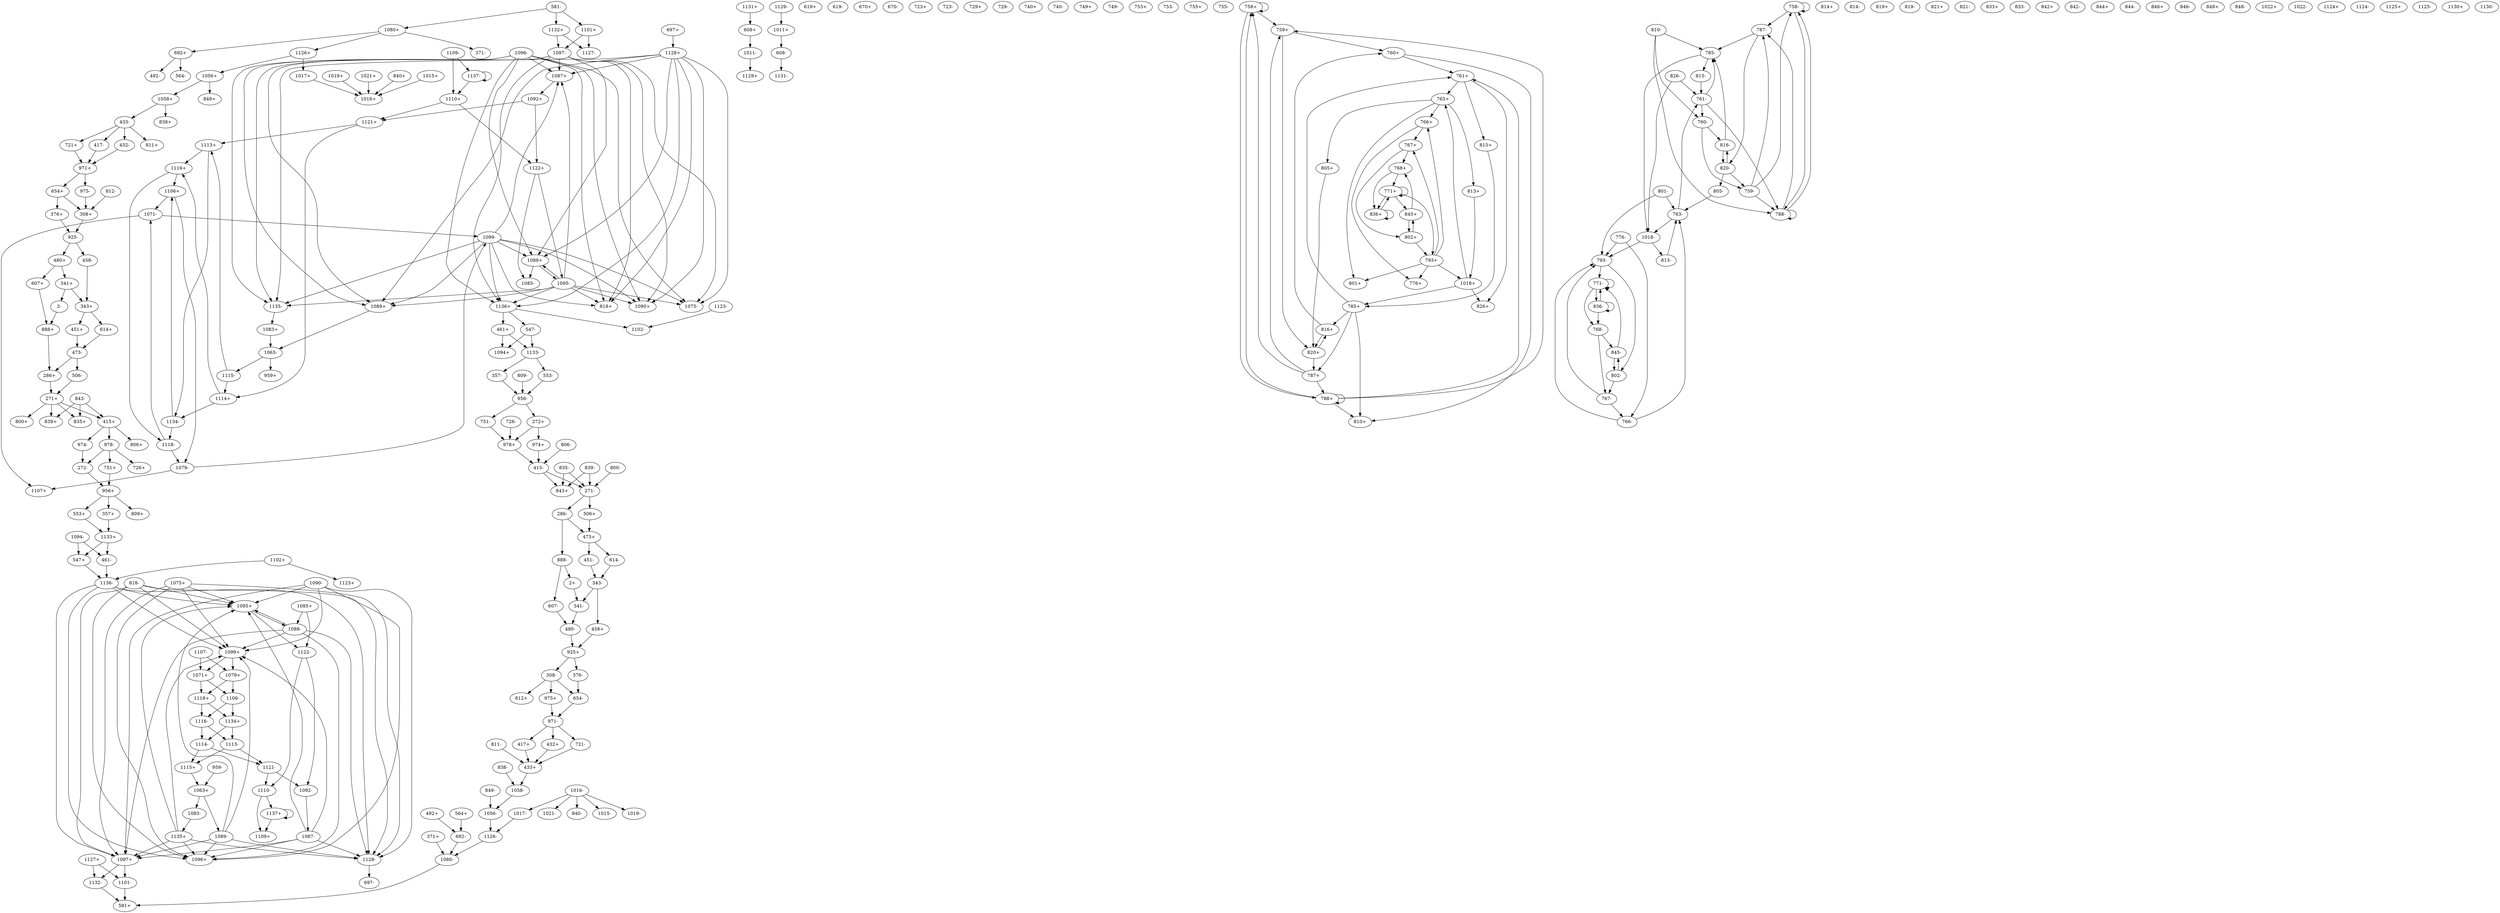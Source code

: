 digraph adj {
graph [k=96]
edge [d=-95]
"2+" [l=181 C=6582]
"2-" [l=181 C=6582]
"271+" [l=286 C=46417]
"271-" [l=286 C=46417]
"272+" [l=168 C=18447]
"272-" [l=168 C=18447]
"286+" [l=134 C=7956]
"286-" [l=134 C=7956]
"308+" [l=156 C=14797]
"308-" [l=156 C=14797]
"341+" [l=195 C=11540]
"341-" [l=195 C=11540]
"343+" [l=239 C=14249]
"343-" [l=239 C=14249]
"357+" [l=191 C=23078]
"357-" [l=191 C=23078]
"371+" [l=246 C=5458]
"371-" [l=246 C=5458]
"376+" [l=303 C=5979]
"376-" [l=303 C=5979]
"415+" [l=219 C=26354]
"415-" [l=219 C=26354]
"417+" [l=202 C=12619]
"417-" [l=202 C=12619]
"432+" [l=191 C=15404]
"432-" [l=191 C=15404]
"433+" [l=176 C=18499]
"433-" [l=176 C=18499]
"451+" [l=280 C=15746]
"451-" [l=280 C=15746]
"458+" [l=342 C=19893]
"458-" [l=342 C=19893]
"461+" [l=191 C=3633]
"461-" [l=191 C=3633]
"473+" [l=131 C=3670]
"473-" [l=131 C=3670]
"480+" [l=231 C=25288]
"480-" [l=231 C=25288]
"492+" [l=164 C=4140]
"492-" [l=164 C=4140]
"506+" [l=195 C=3450]
"506-" [l=195 C=3450]
"547+" [l=191 C=2925]
"547-" [l=191 C=2925]
"553+" [l=191 C=9307]
"553-" [l=191 C=9307]
"564+" [l=176 C=3706]
"564-" [l=176 C=3706]
"581+" [l=161 C=10417]
"581-" [l=161 C=10417]
"607+" [l=281 C=14872]
"607-" [l=281 C=14872]
"608+" [l=212 C=3996]
"608-" [l=212 C=3996]
"614+" [l=278 C=6239]
"614-" [l=278 C=6239]
"619+" [l=131 C=142]
"619-" [l=131 C=142]
"654+" [l=189 C=6437]
"654-" [l=189 C=6437]
"670+" [l=163 C=248]
"670-" [l=163 C=248]
"692+" [l=176 C=667]
"692-" [l=176 C=667]
"697+" [l=260 C=2690]
"697-" [l=260 C=2690]
"721+" [l=191 C=288]
"721-" [l=191 C=288]
"723+" [l=155 C=409]
"723-" [l=155 C=409]
"726+" [l=125 C=143]
"726-" [l=125 C=143]
"729+" [l=117 C=53]
"729-" [l=117 C=53]
"740+" [l=126 C=65]
"740-" [l=126 C=65]
"749+" [l=196 C=376]
"749-" [l=196 C=376]
"751+" [l=191 C=545]
"751-" [l=191 C=545]
"753+" [l=147 C=178]
"753-" [l=147 C=178]
"755+" [l=128 C=135]
"755-" [l=128 C=135]
"758+" [l=96 C=255]
"758-" [l=96 C=255]
"759+" [l=96 C=255]
"759-" [l=96 C=255]
"760+" [l=96 C=255]
"760-" [l=96 C=255]
"761+" [l=96 C=255]
"761-" [l=96 C=255]
"763+" [l=96 C=255]
"763-" [l=96 C=255]
"766+" [l=98 C=765]
"766-" [l=98 C=765]
"767+" [l=98 C=765]
"767-" [l=98 C=765]
"768+" [l=102 C=1697]
"768-" [l=102 C=1697]
"771+" [l=99 C=840]
"771-" [l=99 C=840]
"776+" [l=139 C=238]
"776-" [l=139 C=238]
"785+" [l=96 C=155]
"785-" [l=96 C=155]
"787+" [l=96 C=173]
"787-" [l=96 C=173]
"788+" [l=189 C=4005]
"788-" [l=189 C=4005]
"793+" [l=98 C=436]
"793-" [l=98 C=436]
"800+" [l=117 C=88]
"800-" [l=117 C=88]
"801+" [l=134 C=252]
"801-" [l=134 C=252]
"802+" [l=175 C=304]
"802-" [l=175 C=304]
"805+" [l=162 C=370]
"805-" [l=162 C=370]
"806+" [l=133 C=98]
"806-" [l=133 C=98]
"809+" [l=124 C=74]
"809-" [l=124 C=74]
"810+" [l=142 C=3016]
"810-" [l=142 C=3016]
"811+" [l=128 C=102]
"811-" [l=128 C=102]
"812+" [l=102 C=15]
"812-" [l=102 C=15]
"813+" [l=182 C=390]
"813-" [l=182 C=390]
"814+" [l=191 C=365]
"814-" [l=191 C=365]
"815+" [l=188 C=576]
"815-" [l=188 C=576]
"816+" [l=96 C=3]
"816-" [l=96 C=3]
"818+" [l=114 C=51]
"818-" [l=114 C=51]
"819+" [l=157 C=173]
"819-" [l=157 C=173]
"820+" [l=150 C=173]
"820-" [l=150 C=173]
"821+" [l=187 C=440]
"821-" [l=187 C=440]
"826+" [l=155 C=340]
"826-" [l=155 C=340]
"833+" [l=110 C=34]
"833-" [l=110 C=34]
"835+" [l=128 C=103]
"835-" [l=128 C=103]
"836+" [l=113 C=40]
"836-" [l=113 C=40]
"838+" [l=120 C=90]
"838-" [l=120 C=90]
"839+" [l=119 C=78]
"839-" [l=119 C=78]
"840+" [l=111 C=364]
"840-" [l=111 C=364]
"842+" [l=122 C=64]
"842-" [l=122 C=64]
"843+" [l=106 C=34]
"843-" [l=106 C=34]
"844+" [l=123 C=70]
"844-" [l=123 C=70]
"845+" [l=111 C=38]
"845-" [l=111 C=38]
"846+" [l=103 C=18]
"846-" [l=103 C=18]
"848+" [l=140 C=119]
"848-" [l=140 C=119]
"849+" [l=118 C=57]
"849-" [l=118 C=57]
"888+" [l=287 C=29551]
"888-" [l=287 C=29551]
"925+" [l=426 C=81643]
"925-" [l=426 C=81643]
"956+" [l=471 C=93290]
"956-" [l=471 C=93290]
"959+" [l=82230 C=2392414]
"959-" [l=82230 C=2392414]
"971+" [l=523 C=106873]
"971-" [l=523 C=106873]
"974+" [l=325 C=11529]
"974-" [l=325 C=11529]
"975+" [l=192 C=19619]
"975-" [l=192 C=19619]
"978+" [l=273 C=40595]
"978-" [l=273 C=40595]
"1011+" [l=100 C=207]
"1011-" [l=100 C=207]
"1015+" [l=152 C=762]
"1015-" [l=152 C=762]
"1016+" [l=125 C=7164]
"1016-" [l=125 C=7164]
"1017+" [l=188 C=676]
"1017-" [l=188 C=676]
"1018+" [l=98 C=430]
"1018-" [l=98 C=430]
"1019+" [l=113 C=800]
"1019-" [l=113 C=800]
"1021+" [l=189 C=821]
"1021-" [l=189 C=821]
"1022+" [l=126 C=7242]
"1022-" [l=126 C=7242]
"1056+" [l=810 C=176459]
"1056-" [l=810 C=176459]
"1058+" [l=603 C=122781]
"1058-" [l=603 C=122781]
"1063+" [l=343 C=11938]
"1063-" [l=343 C=11938]
"1071+" [l=4312 C=206801]
"1071-" [l=4312 C=206801]
"1075+" [l=2812 C=136523]
"1075-" [l=2812 C=136523]
"1079+" [l=4164 C=197355]
"1079-" [l=4164 C=197355]
"1080+" [l=90866 C=3392917]
"1080-" [l=90866 C=3392917]
"1083+" [l=101847 C=3420996]
"1083-" [l=101847 C=3420996]
"1085+" [l=87420 C=3478212]
"1085-" [l=87420 C=3478212]
"1087+" [l=90744 C=2690543]
"1087-" [l=90744 C=2690543]
"1088+" [l=382970 C=14683021]
"1088-" [l=382970 C=14683021]
"1089+" [l=22591 C=708873]
"1089-" [l=22591 C=708873]
"1090+" [l=54580 C=2100244]
"1090-" [l=54580 C=2100244]
"1092+" [l=84850 C=2581199]
"1092-" [l=84850 C=2581199]
"1094+" [l=46041 C=1787442]
"1094-" [l=46041 C=1787442]
"1095+" [l=232149 C=7876986]
"1095-" [l=232149 C=7876986]
"1096+" [l=26465 C=795850]
"1096-" [l=26465 C=795850]
"1097+" [l=37078 C=1480554]
"1097-" [l=37078 C=1480554]
"1099+" [l=79189 C=2576656]
"1099-" [l=79189 C=2576656]
"1101+" [l=33956 C=1292785]
"1101-" [l=33956 C=1292785]
"1102+" [l=159907 C=5380870]
"1102-" [l=159907 C=5380870]
"1106+" [l=10767 C=460171]
"1106-" [l=10767 C=460171]
"1107+" [l=25820 C=1003657]
"1107-" [l=25820 C=1003657]
"1109+" [l=59728 C=1822207]
"1109-" [l=59728 C=1822207]
"1110+" [l=3903 C=143909]
"1110-" [l=3903 C=143909]
"1113+" [l=9147 C=408417]
"1113-" [l=9147 C=408417]
"1114+" [l=10522 C=422530]
"1114-" [l=10522 C=422530]
"1115+" [l=4790 C=226819]
"1115-" [l=4790 C=226819]
"1116+" [l=13746 C=494356]
"1116-" [l=13746 C=494356]
"1118+" [l=9953 C=411978]
"1118-" [l=9953 C=411978]
"1121+" [l=4777 C=226084]
"1121-" [l=4777 C=226084]
"1122+" [l=10652 C=568930]
"1122-" [l=10652 C=568930]
"1123+" [l=517813 C=19332269]
"1123-" [l=517813 C=19332269]
"1124+" [l=149919 C=5645499]
"1124-" [l=149919 C=5645499]
"1125+" [l=419412 C=14862611]
"1125-" [l=419412 C=14862611]
"1126+" [l=572 C=79756]
"1126-" [l=572 C=79756]
"1127+" [l=5746 C=232821]
"1127-" [l=5746 C=232821]
"1128+" [l=62404 C=1790433]
"1128-" [l=62404 C=1790433]
"1129+" [l=491437 C=17906325]
"1129-" [l=491437 C=17906325]
"1130+" [l=537866 C=14795353]
"1130-" [l=537866 C=14795353]
"1131+" [l=134944 C=4733896]
"1131-" [l=134944 C=4733896]
"1132+" [l=27547 C=1066808]
"1132-" [l=27547 C=1066808]
"1133+" [l=223891 C=8215897]
"1133-" [l=223891 C=8215897]
"1134+" [l=16838 C=642345]
"1134-" [l=16838 C=642345]
"1135+" [l=51394 C=1765902]
"1135-" [l=51394 C=1765902]
"1136+" [l=151638 C=5032783]
"1136-" [l=151638 C=5032783]
"1137+" [l=272520 C=8421988]
"1137-" [l=272520 C=8421988]
"2+" -> "341-"
"2-" -> "888+"
"271+" -> "800+"
"271+" -> "415+" [d=-93]
"271+" -> "835+" [d=-93]
"271+" -> "839+" [d=-93]
"271-" -> "286-"
"271-" -> "506+"
"272+" -> "974+"
"272+" -> "978+" [d=-72]
"272-" -> "956+"
"286+" -> "271+"
"286-" -> "888-"
"286-" -> "473+" [d=-34]
"308+" -> "925-"
"308-" -> "812+"
"308-" -> "975+" [d=-52]
"308-" -> "654-" [d=-49]
"341+" -> "2-"
"341+" -> "343+" [d=-82]
"341-" -> "480-"
"343+" -> "451+"
"343+" -> "614+"
"343-" -> "458+"
"343-" -> "341-" [d=-82]
"357+" -> "1133+"
"357-" -> "956-" [d=-94]
"371+" -> "1080-" [d=-92]
"376+" -> "925-"
"376-" -> "654-"
"415+" -> "974-"
"415+" -> "806+" [d=-66]
"415+" -> "978-" [d=-66]
"415-" -> "843+"
"415-" -> "271-" [d=-93]
"417+" -> "433+" [d=-36]
"417-" -> "971+"
"432+" -> "433+" [d=-18]
"432-" -> "971+" [d=-18]
"433+" -> "1058-"
"433-" -> "811+"
"433-" -> "417-" [d=-36]
"433-" -> "432-" [d=-18]
"433-" -> "721+" [d=-18]
"451+" -> "473-"
"451-" -> "343-"
"458+" -> "925+"
"458-" -> "343+"
"461+" -> "1094+"
"461+" -> "1133-"
"461-" -> "1136-" [d=-91]
"473+" -> "451-"
"473+" -> "614-"
"473-" -> "506-"
"473-" -> "286+" [d=-34]
"480+" -> "341+"
"480+" -> "607+"
"480-" -> "925+"
"492+" -> "692-" [d=-80]
"506+" -> "473+"
"506-" -> "271+"
"547+" -> "1136-" [d=-91]
"547-" -> "1094+"
"547-" -> "1133-"
"553+" -> "1133+"
"553-" -> "956-" [d=-94]
"564+" -> "692-" [d=-80]
"581-" -> "1080+" [d=-45]
"581-" -> "1101+" [d=-45]
"581-" -> "1132+"
"607+" -> "888+"
"607-" -> "480-"
"608+" -> "1011-"
"608-" -> "1131-"
"614+" -> "473-"
"614-" -> "343-"
"654+" -> "376+"
"654+" -> "308+" [d=-49]
"654-" -> "971-"
"692+" -> "492-" [d=-80]
"692+" -> "564-" [d=-80]
"692-" -> "1080-" [d=-21]
"697+" -> "1128+" [d=-94]
"721+" -> "971+" [d=-18]
"721-" -> "433+" [d=-18]
"726-" -> "978+" [d=-82]
"751+" -> "956+"
"751-" -> "978+"
"758+" -> "758+"
"758+" -> "759+"
"758+" -> "788+"
"758-" -> "758-"
"758-" -> "787-"
"758-" -> "788-" [d=-93]
"759+" -> "760+"
"759+" -> "820+" [d=-55]
"759-" -> "758-"
"759-" -> "787-"
"759-" -> "788-" [d=-93]
"760+" -> "761+"
"760+" -> "810+"
"760-" -> "759-"
"760-" -> "816-"
"761+" -> "815+"
"761+" -> "763+" [d=-92]
"761+" -> "826+" [d=-92]
"761-" -> "760-"
"761-" -> "788-" [d=-93]
"761-" -> "785-" [d=-93]
"763+" -> "805+"
"763+" -> "813+" [d=-93]
"763+" -> "766+" [d=-92]
"763+" -> "801+" [d=-92]
"763-" -> "761-" [d=-92]
"763-" -> "1018-" [d=-89]
"766+" -> "767+"
"766+" -> "776+"
"766-" -> "763-" [d=-92]
"766-" -> "793-" [d=-82]
"767+" -> "768+"
"767+" -> "802+"
"767-" -> "766-"
"767-" -> "793-" [d=-82]
"768+" -> "771+" [d=-91]
"768+" -> "836+" [d=-17]
"768-" -> "767-"
"768-" -> "845-"
"771+" -> "836+" [d=-17]
"771+" -> "771+" [d=-30]
"771+" -> "793+" [d=-46]
"771+" -> "845+" [d=-46]
"771-" -> "768-" [d=-91]
"771-" -> "836-" [d=-91]
"771-" -> "771-" [d=-30]
"776-" -> "766-"
"776-" -> "793-" [d=-82]
"785+" -> "787+" [d=-94]
"785+" -> "816+" [d=-94]
"785+" -> "761+" [d=-93]
"785+" -> "810+" [d=-93]
"785-" -> "815-"
"785-" -> "1018-" [d=-92]
"787+" -> "758+"
"787+" -> "759+"
"787+" -> "788+"
"787-" -> "820-"
"787-" -> "785-" [d=-94]
"788+" -> "761+" [d=-93]
"788+" -> "810+" [d=-93]
"788+" -> "758+" [d=-93]
"788+" -> "759+" [d=-93]
"788+" -> "788+" [d=-93]
"788-" -> "758-"
"788-" -> "787-"
"788-" -> "788-" [d=-93]
"793+" -> "1018+" [d=-91]
"793+" -> "766+" [d=-82]
"793+" -> "801+" [d=-82]
"793+" -> "767+" [d=-82]
"793+" -> "776+" [d=-82]
"793-" -> "802-"
"793-" -> "771-" [d=-46]
"800-" -> "271-"
"801-" -> "763-" [d=-92]
"801-" -> "793-" [d=-82]
"802+" -> "793+"
"802+" -> "845+"
"802-" -> "767-"
"802-" -> "845-"
"805+" -> "820+" [d=-54]
"805-" -> "763-"
"806-" -> "415-" [d=-66]
"809-" -> "956-"
"810-" -> "760-"
"810-" -> "788-" [d=-93]
"810-" -> "785-" [d=-93]
"811-" -> "433+"
"812-" -> "308+"
"813+" -> "1018+"
"813-" -> "763-" [d=-93]
"815+" -> "785+"
"815-" -> "761-"
"816+" -> "760+"
"816+" -> "820+" [d=-55]
"816-" -> "820-"
"816-" -> "785-" [d=-94]
"818-" -> "1095+"
"818-" -> "1096+"
"818-" -> "1097+"
"818-" -> "1099+"
"818-" -> "1128-"
"820+" -> "787+"
"820+" -> "816+"
"820-" -> "805-" [d=-54]
"820-" -> "759-" [d=-55]
"820-" -> "816-" [d=-55]
"826-" -> "761-" [d=-92]
"826-" -> "1018-" [d=-89]
"835-" -> "843+"
"835-" -> "271-" [d=-93]
"836+" -> "771+" [d=-91]
"836+" -> "836+" [d=-17]
"836-" -> "771-" [d=-17]
"836-" -> "768-" [d=-17]
"836-" -> "836-" [d=-17]
"838-" -> "1058-"
"839-" -> "843+"
"839-" -> "271-" [d=-93]
"840+" -> "1016+" [d=-93]
"843-" -> "415+"
"843-" -> "835+"
"843-" -> "839+"
"845+" -> "768+"
"845+" -> "802+"
"845-" -> "802-"
"845-" -> "771-" [d=-46]
"849-" -> "1056-"
"888+" -> "286+"
"888-" -> "2+"
"888-" -> "607-"
"925+" -> "308-"
"925+" -> "376-"
"925-" -> "458-"
"925-" -> "480+"
"956+" -> "809+"
"956+" -> "357+" [d=-94]
"956+" -> "553+" [d=-94]
"956-" -> "272+"
"956-" -> "751-"
"959-" -> "1063+"
"971+" -> "654+"
"971+" -> "975-"
"971-" -> "417+"
"971-" -> "432+" [d=-18]
"971-" -> "721-" [d=-18]
"974+" -> "415-"
"974-" -> "272-"
"975+" -> "971-"
"975-" -> "308+" [d=-52]
"978+" -> "415-" [d=-66]
"978-" -> "751+"
"978-" -> "726+" [d=-82]
"978-" -> "272-" [d=-72]
"1011+" -> "608-"
"1011-" -> "1129+"
"1015+" -> "1016+"
"1016-" -> "1015-"
"1016-" -> "1019-"
"1016-" -> "1021-" [d=-94]
"1016-" -> "840-" [d=-93]
"1016-" -> "1017-" [d=-93]
"1017+" -> "1016+" [d=-93]
"1017-" -> "1126-"
"1018+" -> "785+" [d=-92]
"1018+" -> "763+" [d=-89]
"1018+" -> "826+" [d=-89]
"1018-" -> "813-"
"1018-" -> "793-" [d=-91]
"1019+" -> "1016+"
"1021+" -> "1016+" [d=-94]
"1056+" -> "849+"
"1056+" -> "1058+"
"1056-" -> "1126-"
"1058+" -> "433-"
"1058+" -> "838+"
"1058-" -> "1056-"
"1063+" -> "1083-"
"1063+" -> "1089-"
"1063-" -> "959+"
"1063-" -> "1115-"
"1071+" -> "1106-" [d=-2563]
"1071+" -> "1118+" [d=-2563]
"1071-" -> "1099-"
"1071-" -> "1107+"
"1075+" -> "1095+"
"1075+" -> "1096+"
"1075+" -> "1097+"
"1075+" -> "1099+"
"1075+" -> "1128-"
"1079+" -> "1106-" [d=-2563]
"1079+" -> "1118+" [d=-2563]
"1079-" -> "1099-"
"1079-" -> "1107+"
"1080+" -> "371-" [d=-92]
"1080+" -> "692+" [d=-21]
"1080+" -> "1126+" [d=-21]
"1080-" -> "581+" [d=-45]
"1083+" -> "1063-"
"1083-" -> "1135+" [d=-14]
"1085+" -> "1088-" [d=-6142]
"1085+" -> "1122-" [d=-6142]
"1087+" -> "1092+" [d=-68]
"1087-" -> "1095+"
"1087-" -> "1096+"
"1087-" -> "1097+"
"1087-" -> "1099+"
"1087-" -> "1128-"
"1088+" -> "1085-" [d=-6142]
"1088+" -> "1095-" [d=-6142]
"1088-" -> "1095+"
"1088-" -> "1096+"
"1088-" -> "1097+"
"1088-" -> "1099+"
"1088-" -> "1128-"
"1089+" -> "1063-"
"1089-" -> "1095+"
"1089-" -> "1096+"
"1089-" -> "1097+"
"1089-" -> "1099+"
"1089-" -> "1128-"
"1090-" -> "1095+"
"1090-" -> "1096+"
"1090-" -> "1097+"
"1090-" -> "1099+"
"1090-" -> "1128-"
"1092+" -> "1121+" [d=-485]
"1092+" -> "1122+" [d=-485]
"1092-" -> "1087-" [d=-68]
"1094-" -> "461-"
"1094-" -> "547+"
"1095+" -> "1088-" [d=-6142]
"1095+" -> "1122-" [d=-6142]
"1095-" -> "818+"
"1095-" -> "1075-"
"1095-" -> "1087+"
"1095-" -> "1088+"
"1095-" -> "1089+"
"1095-" -> "1090+"
"1095-" -> "1135-"
"1095-" -> "1136+"
"1096-" -> "818+"
"1096-" -> "1075-"
"1096-" -> "1087+"
"1096-" -> "1088+"
"1096-" -> "1089+"
"1096-" -> "1090+"
"1096-" -> "1135-"
"1096-" -> "1136+"
"1097+" -> "1101-" [d=-1163]
"1097+" -> "1132-" [d=-1163]
"1097-" -> "818+"
"1097-" -> "1075-"
"1097-" -> "1087+"
"1097-" -> "1088+"
"1097-" -> "1089+"
"1097-" -> "1090+"
"1097-" -> "1135-"
"1097-" -> "1136+"
"1099+" -> "1071+"
"1099+" -> "1079+"
"1099-" -> "818+"
"1099-" -> "1075-"
"1099-" -> "1087+"
"1099-" -> "1088+"
"1099-" -> "1089+"
"1099-" -> "1090+"
"1099-" -> "1135-"
"1099-" -> "1136+"
"1101+" -> "1097-" [d=-1163]
"1101+" -> "1127-" [d=-1163]
"1101-" -> "581+" [d=-45]
"1102+" -> "1123+"
"1102+" -> "1136-" [d=-2039]
"1106+" -> "1071-" [d=-2563]
"1106+" -> "1079-" [d=-2563]
"1106-" -> "1116-" [d=-1649]
"1106-" -> "1134+" [d=-1649]
"1107-" -> "1071+"
"1107-" -> "1079+"
"1109-" -> "1110+" [d=-635]
"1109-" -> "1137-" [d=-635]
"1110+" -> "1121+" [d=-485]
"1110+" -> "1122+" [d=-485]
"1110-" -> "1109+" [d=-635]
"1110-" -> "1137+" [d=-635]
"1113+" -> "1116+" [d=-814]
"1113+" -> "1134-" [d=-814]
"1113-" -> "1115+" [d=-2241]
"1113-" -> "1121-" [d=-2241]
"1114+" -> "1116+" [d=-814]
"1114+" -> "1134-" [d=-814]
"1114-" -> "1115+" [d=-2241]
"1114-" -> "1121-" [d=-2241]
"1115+" -> "1063+"
"1115-" -> "1113+" [d=-2241]
"1115-" -> "1114+" [d=-2241]
"1116+" -> "1106+" [d=-1649]
"1116+" -> "1118-" [d=-1649]
"1116-" -> "1113-" [d=-814]
"1116-" -> "1114-" [d=-814]
"1118+" -> "1116-" [d=-1649]
"1118+" -> "1134+" [d=-1649]
"1118-" -> "1071-" [d=-2563]
"1118-" -> "1079-" [d=-2563]
"1121+" -> "1113+" [d=-2241]
"1121+" -> "1114+" [d=-2241]
"1121-" -> "1092-" [d=-485]
"1121-" -> "1110-" [d=-485]
"1122+" -> "1085-" [d=-6142]
"1122+" -> "1095-" [d=-6142]
"1122-" -> "1092-" [d=-485]
"1122-" -> "1110-" [d=-485]
"1123-" -> "1102-"
"1126+" -> "1017+"
"1126+" -> "1056+"
"1126-" -> "1080-" [d=-21]
"1127+" -> "1101-" [d=-1163]
"1127+" -> "1132-" [d=-1163]
"1128+" -> "818+"
"1128+" -> "1075-"
"1128+" -> "1087+"
"1128+" -> "1088+"
"1128+" -> "1089+"
"1128+" -> "1090+"
"1128+" -> "1135-"
"1128+" -> "1136+"
"1128-" -> "697-" [d=-94]
"1129-" -> "1011+"
"1131+" -> "608+"
"1132+" -> "1097-" [d=-1163]
"1132+" -> "1127-" [d=-1163]
"1132-" -> "581+"
"1133+" -> "461-"
"1133+" -> "547+"
"1133-" -> "357-"
"1133-" -> "553-"
"1134+" -> "1113-" [d=-814]
"1134+" -> "1114-" [d=-814]
"1134-" -> "1106+" [d=-1649]
"1134-" -> "1118-" [d=-1649]
"1135+" -> "1095+"
"1135+" -> "1096+"
"1135+" -> "1097+"
"1135+" -> "1099+"
"1135+" -> "1128-"
"1135-" -> "1083+" [d=-14]
"1136+" -> "461+" [d=-91]
"1136+" -> "547-" [d=-91]
"1136+" -> "1102-" [d=-2039]
"1136-" -> "1095+"
"1136-" -> "1096+"
"1136-" -> "1097+"
"1136-" -> "1099+"
"1136-" -> "1128-"
"1137+" -> "1109+" [d=-635]
"1137+" -> "1137+" [d=-635]
"1137-" -> "1110+" [d=-635]
"1137-" -> "1137-" [d=-635]
}
